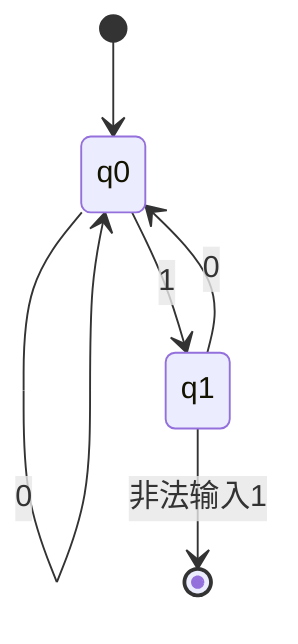 stateDiagram
    [*] --> q0
    q0 --> q0: 0
    q0 --> q1: 1
    q1 --> q0: 0
    q1 --> [*]: 非法输入1